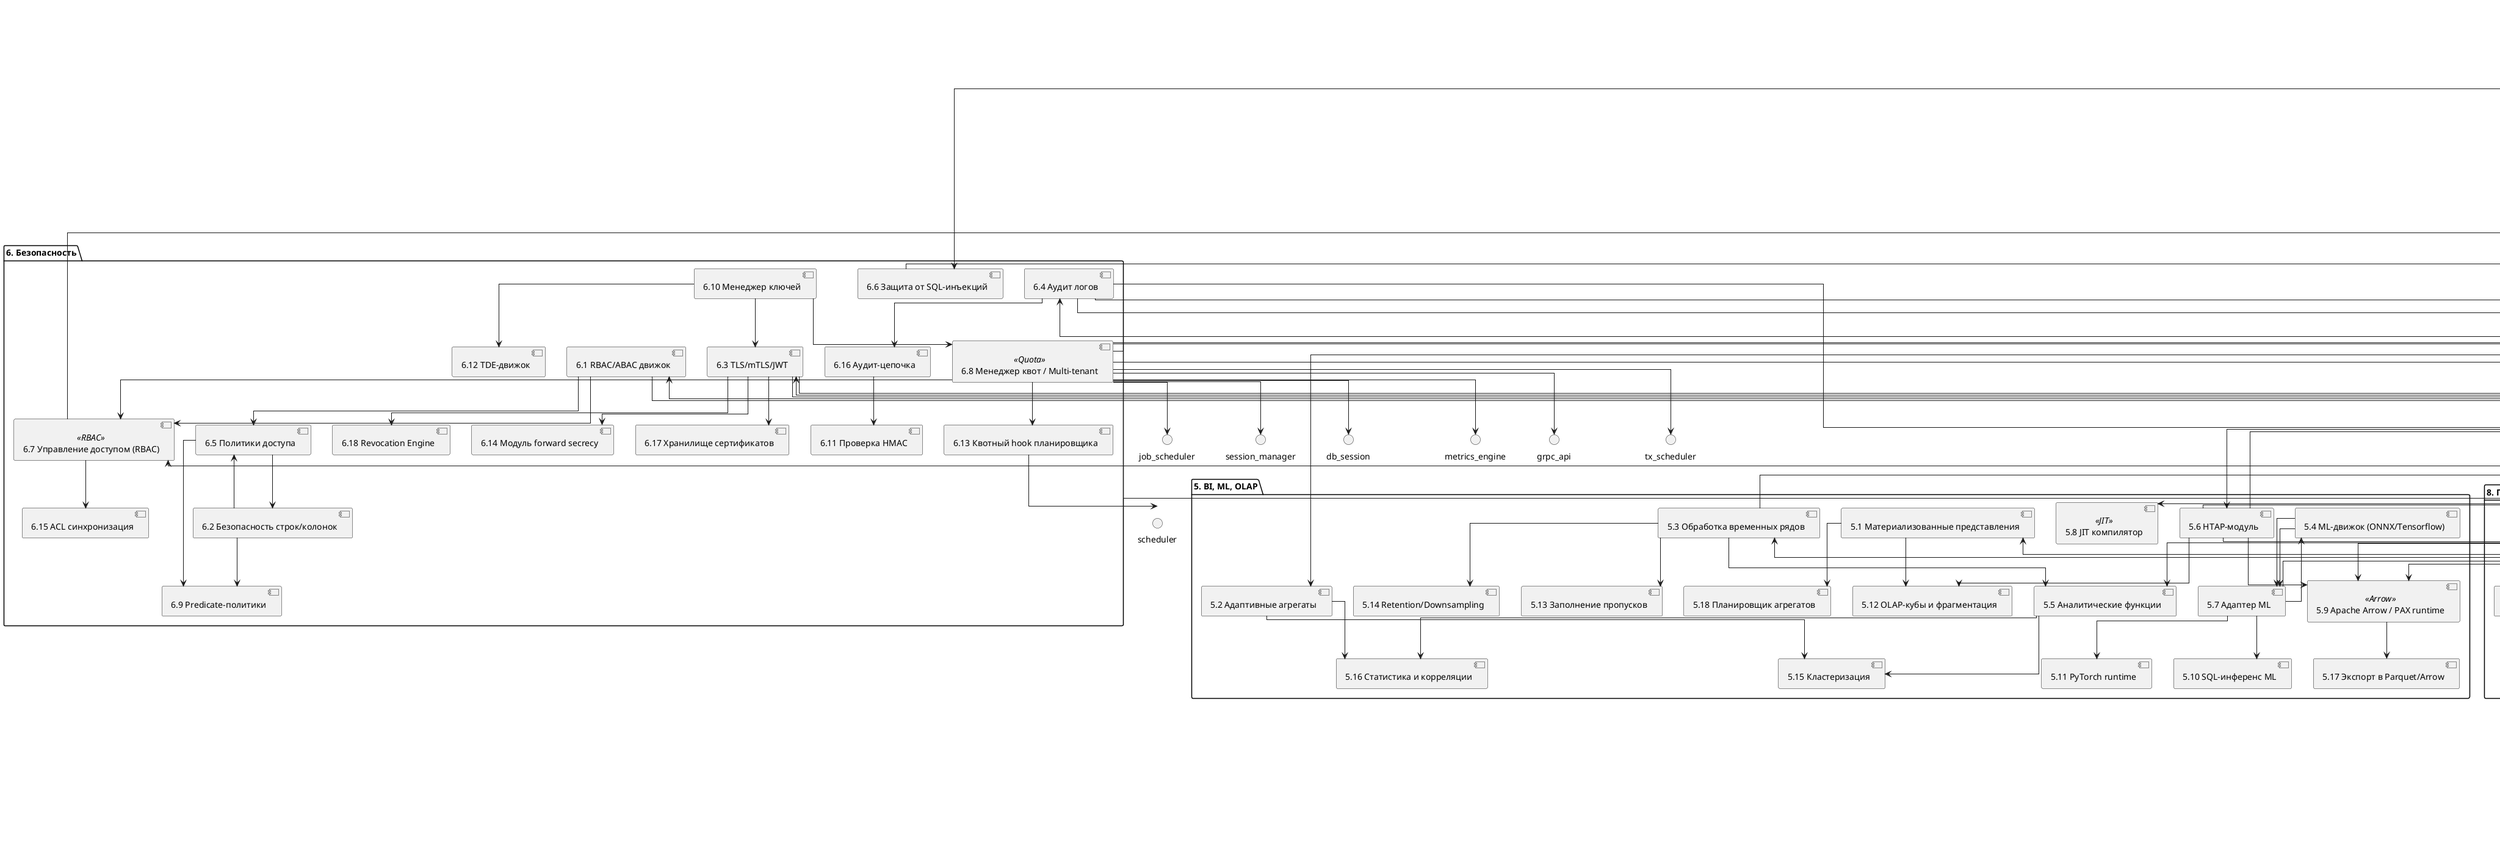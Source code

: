 @startuml
' Архитектура SAP HANA+ с русскими названиями и нумерацией
' Генерируется автоматически

title Архитектура In-Memory РСУБД уровня SAP HANA+

skinparam rectangle {
  StereotypeFontColor black
  StereotypeFontSize 11
}
skinparam shadowing false
skinparam linetype ortho
hide empty members

package "0. Инициализация и системный старт" {
  [0.1 Точка входа] as main <<entrypoint>>
  [0.2 Загрузчик конфигурации] as config_loader
  [0.3 Логгер (stderr/syslog/binary)] as logger
  [0.4 Инициализация платформы] as platform_init
  [0.5 Контроллер запуска] as bootstrap_controller
  [0.6 Безопасность при старте] as security_bootstrap
  [0.7 Инициализация метрик] as metrics_initializer
  [0.8 Watchdog и контроль запуска] as watchdog_init
  [0.9 Инициализация мониторинга] as monitoring_initializer
  [0.10 Менеджер путей логов] as log_path_manager
}

package "1. Архитектура и Хранилище" {
  [1.1 Распределение памяти] as memory_allocator <<NUMA-aware>>
  [1.2 Кэш страниц] as page_cache <<LRU/ARC>>
  [1.3 Колонковое хранилище] as column_store
  [1.4 Строковое хранилище] as row_store
  [1.5 Хранилище JSON] as json_store
  [1.6 Управление шардами] as sharding_manager
  [1.7 Управление партициями] as partition_manager
  [1.8 Авто-ребалансировка] as auto_rebalancer
  [1.9 Компрессия данных] as compression_engine
  [1.10 Индексы] as index_manager <<B+Tree, Bitmap, Hash>>
  [1.11 TTL и вытеснение] as ttl_eviction
  [1.12 Холодное хранилище (SSD)] as cold_storage_fallback
  [1.13 Буферный пул] as buffer_pool
  [1.14 Arrow-слой] as arrow_layout
  [1.15 FOR-кодирование] as for_encoding
  [1.16 Ограничения multi-tenant] as multi_tenant_limiter
  [1.17 Версионированные таблицы] as versioned_tables
  [1.18 Движок горячих/холодных данных] as tiering_engine
  [1.19 Runtime-перераспределение] as repartition_engine
  [1.20 Адаптивные индексы] as adaptive_index_builder
  [1.21 Сжатие delta] as delta_encoding
  [1.22 Сжатие RLE] as rle_encoding
  [1.23 Битовая упаковка] as bitpacking_engine
  [1.24 Prefetch и coloring] as prefetch_manager
  [1.25 Снапшоты и восстановления] as snapshot_store
}

package "2. Транзакционность и Надёжность" {
  [2.1 Движок MVCC] as mvcc_engine
  [2.2 Менеджер снимков] as snapshot_manager
  [2.3 WAL-журнал] as wal_manager
  [2.4 Менеджер транзакций] as txn_manager
  [2.5 Очистка (vacuum)] as gc_vacuum
  [2.6 Уровни изоляции] as isolation_levels
  [2.7 Механизм failover] as failover_engine
  [2.8 Репликация (Raft/Paxos)] as replication
  [2.9 Восстановление после сбоя] as crash_recovery
  [2.10 WAL Writer] as wal_writer <<WAL>>
  [2.11 Служба восстановления] as recovery_service <<Recovery>>
  [2.12 Менеджер блокировок] as lock_manager
  [2.13 Трекинг undo-цепочек] as undo_chain_tracker
  [2.14 Индекс версий TID] as tid_index
  [2.15 Координатор контрольных точек] as checkpoint_coordinator
  [2.16 Коммит-логгер] as commit_logger
  [2.17 Compactor WAL] as wal_compactor
  [2.18 Кворум-детектор] as quorum_detector
}

package "3. SQL и Языки" {
  [3.1 SQL-парсер] as sql_parser
  [3.2 Планировщик SQL] as sql_planner
  [3.3 Оптимизатор SQL] as sql_optimizer
  [3.4 Исполнитель SQL] as sql_executor
  [3.5 Движок UDF] as udf_engine
  [3.6 PL/SQL рантайм] as pl_lang_runtime
  [3.7 DSL-движок] as dsl_engine
  [3.8 Аналитический движок] as analytic_engine
  [3.9 Оптимизатор (Rule-based)] as sql_rule_optimizer
  [3.10 Оптимизатор (Cost-based)] as sql_cost_optimizer
  [3.11 Runtime feedback / Re-optimization] as sql_feedback_engine
  [3.12 Оконные функции] as window_function_engine
  [3.13 ML-инференс в SQL] as ml_inference_engine
  [3.14 JIT-компилятор] as jit_compiler
  [3.15 WASM рантайм] as wasm_runtime
  [3.16 Lua рантайм] as lua_runtime
  [3.17 JSON-функции SQL] as json_sql_engine
  [3.18 MATCH_RECOGNIZE и шаблоны] as pattern_sql_engine
}

package "4. Интерфейсы и Интеграции" {
  [4.1 JDBC-сервер] as jdbc_server
  [4.2 ODBC-шлюз] as odbc_gateway
  [4.3 REST API] as rest_api
  [4.4 GraphQL API] as graphql_api
  [4.5 gRPC-интерфейс] as grpc_interface
  [4.6 CLI-оболочка] as cli_shell
  [4.7 Документация OpenAPI] as openapi_doc
  [4.8 CDC и стриминг] as cdc_streaming
  [4.9 Загрузчик S3/CSV/Parquet] as s3_batch_loader
  [4.10 Внешние хуки] as external_hooks
  [4.11 ETL-движок] as etl_engine
  [4.12 Raft / Consensus Engine] as raft_engine <<Consensus>>
  [4.13 WebSocket API] as websocket_api
  [4.14 JSON:API интерфейс] as json_api
  [4.15 BPMN шлюз] as bpmn_gateway
  [4.16 Webhook-обработчик] as webhook_dispatcher
  [4.17 CDC через Pulsar] as cdc_pulsar
  [4.18 CDC через Kafka] as cdc_kafka
  [4.19 CDC через Redis] as cdc_redis
  [4.20 Версионирование OpenAPI] as openapi_versioning
  [4.21 CLI-админ API] as cli_admin_api
  [4.22 Election Manager] as election_manager
}

package "5. BI, ML, OLAP" {
  [5.1 Материализованные представления] as materialized_views
  [5.2 Адаптивные агрегаты] as adaptive_aggregates
  [5.3 Обработка временных рядов] as time_series_engine
  [5.4 ML-движок (ONNX/Tensorflow)] as ml_runtime
  [5.5 Аналитические функции] as analytics_functions
  [5.6 HTAP-модуль] as htap_manager
  [5.7 Адаптер ML] as ml_adapter
  [5.8 JIT компилятор] as jit_engine <<JIT>>
  [5.9 Apache Arrow / PAX runtime] as arrow_runtime <<Arrow>>
  [5.10 SQL-инференс ML] as sql_inference_engine
  [5.11 PyTorch runtime] as pytorch_runtime
  [5.12 OLAP-кубы и фрагментация] as olap_cube_fragmentation
  [5.13 Заполнение пропусков] as gap_fill_engine
  [5.14 Retention/Downsampling] as retention_policy_engine
  [5.15 Кластеризация] as cluster_analysis_engine
  [5.16 Статистика и корреляции] as statistical_analysis_engine
  [5.17 Экспорт в Parquet/Arrow] as parquet_arrow_exporter
  [5.18 Планировщик агрегатов] as aggregate_scheduler
}

package "6. Безопасность" {
  [6.1 RBAC/ABAC движок] as rbac_abac_engine
  [6.2 Безопасность строк/колонок] as row_col_security
  [6.3 TLS/mTLS/JWT] as tls_mtls_jwt
  [6.4 Аудит логов] as audit_logger
  [6.5 Политики доступа] as access_policies
  [6.6 Защита от SQL-инъекций] as sql_injection_guard
  [6.7 Управление доступом (RBAC)] as access_control <<RBAC>>
  [6.8 Менеджер квот / Multi-tenant] as quota_manager <<Quota>>
  [6.9 Predicate-политики] as predicate_policy_engine
  [6.10 Менеджер ключей] as key_manager
  [6.11 Проверка HMAC] as hmac_integrity_checker
  [6.12 TDE-движок] as tde_engine
  [6.13 Квотный hook планировщика] as quota_scheduler_hook
  [6.14 Модуль forward secrecy] as forward_secrecy_module
  [6.15 ACL синхронизация] as acl_sync_engine
  [6.16 Аудит-цепочка] as audit_chain_logger
  [6.17 Хранилище сертификатов] as cert_store
  [6.18 Revocation Engine] as revocation_engine
}

package "7. Observability и DevOps" {
  [7.1 Prometheus-экспортер] as prometheus_exporter
  [7.2 Трейсинг (OpenTelemetry)] as opentelemetry_tracer
  [7.3 Профилировщик (Flamegraph)] as flamegraph_profiler
  [7.4 Структурированное логирование] as structured_logger
  [7.5 Fuzzer-движок] as fuzzer_engine
  [7.6 CI/CD раннер] as ci_cd_runner
  [7.7 Эволюция схемы] as schema_evolver
  [7.8 Агент трассировки запросов] as tracing_agent <<Tracing>>
  [7.9 Бинарный логгер] as binary_logger
  [7.10 Alerting Engine] as alerting_engine
  [7.11 Query Timeline Viewer] as query_timeline_viewer
  [7.12 Покрытие тестами] as coverage_analyzer
  [7.13 Rollback-планировщик] as rollback_planner
  [7.14 log_event hook] as log_event_hook
  [7.15 Zipkin/Jaeger Exporter] as zipkin_jaeger_exporter
  [7.16 Stress-тестирование] as stress_test_engine
  [7.17 Live reload схемы] as schema_live_reload
}

package "8. Производительность" {
  [8.1 Векторный исполнитель] as vectorized_executor
  [8.2 Адаптивные соединения] as adaptive_joins
  [8.3 Кэш планов] as plan_cache
  [8.4 Адаптивный оптимизатор] as runtime_optimizer
  [8.5 Стриминговый агрегатор] as streaming_aggregator
  [8.6 Arrow-исполнитель] as arrow_executor
  [8.7 Мгновенный snapshot] as instant_snapshot
  [8.8 Grace Hash Join] as grace_hash_join
  [8.9 Feedback от стоимости плана] as plan_cost_feedback
  [8.10 Execution Timeline Analyzer] as execution_timeline_analyzer
  [8.11 Reconfigurator соединений] as join_reconfigurator
  [8.12 Встраиваемый JIT Executor] as codegen_inliner
  [8.13 План-контроль кэша] as plan_eviction_manager
  [8.14 Recompiler для горячих путей] as hot_path_recompiler
  [8.15 Arrow Layout Runtime] as arrow_layout_runtime
  [8.16 Трассируемый Flame Executor] as flame_executor
}

package "9. Расширяемость" {
  [9.1 Песочница UDF] as udf_sandbox
  [9.2 Загрузчик плагинов] as plugin_loader
  [9.3 SQL wire-протокол] as sql_wire_protocol
  [9.4 JSON API] as json_api
  [9.5 Планировщик DSL-задач] as dsl_task_scheduler
  [9.6 UDF Runtime (Lua/WASM)] as udf_runtime
  [9.7 UDF Policy Manager] as udf_policy_manager
  [9.8 Runtime Hot-Reload плагинов] as plugin_hot_reload
  [9.9 Контроль версий плагинов] as plugin_version_control
  [9.10 gRPC Middleware] as grpc_middleware
  [9.11 DSL Cron Scheduler] as dsl_cron_scheduler
  [9.12 PostgreSQL Wire Protocol Layer] as sql_pg_wire_emulator
  [9.13 JSON API Expander] as rest_openapi_expander
}

package "10. Тестируемость" {
  [10.1 Unit-тесты] as unit_test_engine
  [10.2 Интеграционные тесты] as integration_test_harness
  [10.3 Стресс-тесты] as stress_test_runner
  [10.4 Мутационное покрытие] as mutation_coverage
  [10.5 Fuzz-тестирование (ASAN/MSAN)] as fuzz_tester
  [10.6 Soak-тесты] as soak_tester
  [10.7 Benchmark Suite] as benchmark_suite
  [10.8 Fault Injection Engine] as fault_injection_engine
  [10.9 Chaos Testing Framework] as chaos_testing
  [10.10 CI Export Reporter] as ci_report_exporter
  [10.11 Flamegraph Tracer] as flamegraph_tracer
  [10.12 SQL/DSL Test Runner] as sql_dsl_test_runner
}

main --> config_loader
main --> logger
main --> platform_init
main --> bootstrap_controller
main --> memory_allocator
main --> txn_manager
main --> sql_parser
bootstrap_controller --> rest_api
sql_parser --> sql_planner
sql_planner --> sql_optimizer
sql_optimizer --> sql_executor
sql_optimizer --> adaptive_aggregates
sql_optimizer --> plan_cache
sql_optimizer --> runtime_optimizer
sql_executor --> index_manager
sql_executor --> column_store
sql_executor --> row_store
sql_executor --> mvcc_engine
sql_executor --> pl_lang_runtime
sql_executor --> analytic_engine
sql_executor --> adaptive_joins
sql_executor --> streaming_aggregator
sql_executor --> arrow_executor
analytic_engine --> materialized_views
analytic_engine --> analytics_functions
analytic_engine --> vectorized_executor
mvcc_engine --> versioned_tables
mvcc_engine --> snapshot_manager
mvcc_engine --> wal_manager
txn_manager --> mvcc_engine
txn_manager --> gc_vacuum
txn_manager --> isolation_levels
txn_manager --> replication
replication --> failover_engine
crash_recovery --> wal_manager
row_store --> buffer_pool
row_store --> index_manager
column_store --> compression_engine
column_store --> for_encoding
column_store --> arrow_layout
column_store --> index_manager
page_cache --> cold_storage_fallback
ttl_eviction --> cold_storage_fallback
rest_api --> sql_executor
graphql_api --> sql_executor
grpc_interface --> sql_executor
s3_batch_loader --> row_store
s3_batch_loader --> column_store
cdc_streaming --> wal_manager
ml_runtime --> ml_adapter
ml_adapter --> vectorized_executor
udf_engine --> plugin_loader
plugin_loader --> udf_sandbox
opentelemetry_tracer --> sql_executor
flamegraph_profiler --> vectorized_executor
structured_logger --> logger
integration_test_harness --> row_store
integration_test_harness --> column_store
stress_test_runner --> txn_manager
stress_test_runner --> sql_executor
mutation_coverage --> sql_parser
mutation_coverage --> sql_executor
json_store --> sql_executor
sharding_manager --> partition_manager
partition_manager --> row_store
auto_rebalancer --> sharding_manager
multi_tenant_limiter --> buffer_pool
multi_tenant_limiter --> memory_allocator
dsl_engine --> dsl_task_scheduler
jdbc_server --> sql_executor
odbc_gateway --> sql_executor
cli_shell --> sql_parser
openapi_doc --> rest_api
external_hooks --> txn_manager
time_series_engine --> column_store
time_series_engine --> analytics_functions
rbac_abac_engine --> sql_executor
tls_mtls_jwt --> rest_api
tls_mtls_jwt --> grpc_interface
access_policies --> row_col_security
sql_injection_guard --> sql_parser
fuzzer_engine --> sql_executor
fuzzer_engine --> txn_manager
schema_evolver --> row_store
schema_evolver --> column_store
instant_snapshot --> buffer_pool
instant_snapshot --> snapshot_manager
instant_snapshot --> mvcc_engine
ci_cd_runner --> unit_test_engine
ci_cd_runner --> schema_evolver
prometheus_exporter --> buffer_pool
prometheus_exporter --> sql_executor
prometheus_exporter --> opentelemetry_tracer
audit_logger --> sql_executor
audit_logger --> txn_manager
audit_logger --> structured_logger
htap_manager --> analytic_engine
htap_manager --> column_store
htap_manager --> sql_executor
config_loader --> logger
config_loader --> memory_allocator
logger --> structured_logger
platform_init --> memory_allocator
memory_allocator --> buffer_pool
memory_allocator --> multi_tenant_limiter
json_api --> sql_executor
json_api --> rest_api
sql_wire_protocol --> sql_parser
sql_wire_protocol --> sql_executor
buffer_pool --> page_cache
sql_executor --> json_store
sharding_manager --> auto_rebalancer
cold_storage_fallback --> ttl_eviction
wal_writer --> recovery_service
udf_engine --> sql_executor
cdc_streaming --> txn_manager
integration_test_harness --> sql_executor
sql_executor --> udf_engine
dsl_task_scheduler --> dsl_engine
sql_executor --> jdbc_server
sql_executor --> odbc_gateway
sql_executor --> graphql_api
rest_api --> openapi_doc
wal_manager --> cdc_streaming
etl_engine --> s3_batch_loader
txn_manager --> external_hooks
analytic_engine --> time_series_engine
ml_adapter --> ml_runtime
sql_executor --> htap_manager
sql_executor --> rbac_abac_engine
rest_api --> tls_mtls_jwt
txn_manager --> audit_logger
row_col_security --> access_policies
sql_parser --> sql_injection_guard
vectorized_executor --> flamegraph_profiler
sql_executor --> fuzzer_engine
ci_cd_runner --> integration_test_harness
ci_cd_runner --> stress_test_runner
ci_cd_runner --> mutation_coverage
snapshot_manager --> instant_snapshot
sql_wire_protocol --> jdbc_server
sql_wire_protocol --> odbc_gateway
logger --> wal_writer
snapshot_manager --> recovery_service
txn_manager --> recovery_service
platform_init --> raft_engine
sql_executor --> jit_engine
sql_executor --> tracing_agent
access_control --> sql_parser
rest_api --> access_control
column_store --> arrow_runtime
row_store --> arrow_runtime
quota_manager --> access_control
quota_manager --> session_manager
quota_manager --> db_session
quota_manager --> sql_executor
quota_manager --> metrics_engine
quota_manager --> rest_api
quota_manager --> grpc_api
quota_manager --> udf_engine
quota_manager --> tx_scheduler
quota_manager --> job_scheduler
quota_manager --> plan_cache
main --> config_loader
main --> platform_init
main --> logger
main --> security_bootstrap
main --> metrics_initializer
main --> watchdog_init
config_loader --> logger
config_loader --> log_path_manager
platform_init --> watchdog_init
platform_init --> monitoring_initializer
bootstrap_controller --> platform_init
bootstrap_controller --> logger
bootstrap_controller --> security_bootstrap
bootstrap_controller --> metrics_initializer
bootstrap_controller --> monitoring_initializer
memory_allocator --> page_cache
memory_allocator --> buffer_pool
memory_allocator --> prefetch_manager
page_cache --> buffer_pool
buffer_pool --> column_store
buffer_pool --> row_store
buffer_pool --> json_store
column_store --> compression_engine
column_store --> index_manager
column_store --> arrow_layout
column_store --> for_encoding
column_store --> rle_encoding
column_store --> bitpacking_engine
column_store --> adaptive_index_builder
row_store --> compression_engine
row_store --> index_manager
compression_engine --> delta_encoding
compression_engine --> for_encoding
compression_engine --> rle_encoding
index_manager --> adaptive_index_builder
partition_manager --> repartition_engine
sharding_manager --> repartition_engine
sharding_manager --> auto_rebalancer
cold_storage_fallback --> tiering_engine
ttl_eviction --> tiering_engine
versioned_tables --> snapshot_store
txn_manager --> mvcc_engine
txn_manager --> lock_manager
txn_manager --> isolation_levels
txn_manager --> undo_chain_tracker
mvcc_engine --> tid_index
mvcc_engine --> undo_chain_tracker
mvcc_engine --> snapshot_manager
snapshot_manager --> checkpoint_coordinator
snapshot_manager --> wal_manager
wal_manager --> wal_writer
wal_manager --> wal_compactor
wal_writer --> commit_logger
crash_recovery --> snapshot_manager
crash_recovery --> wal_manager
crash_recovery --> recovery_service
replication --> quorum_detector
failover_engine --> quorum_detector
gc_vacuum --> mvcc_engine
gc_vacuum --> tid_index
sql_parser --> sql_planner
sql_planner --> sql_rule_optimizer
sql_planner --> sql_cost_optimizer
sql_cost_optimizer --> sql_feedback_engine
sql_rule_optimizer --> sql_optimizer
sql_feedback_engine --> sql_optimizer
sql_optimizer --> sql_executor
sql_executor --> analytic_engine
sql_executor --> udf_engine
sql_executor --> json_sql_engine
sql_executor --> pattern_sql_engine
sql_executor --> window_function_engine
sql_executor --> jit_compiler
udf_engine --> lua_runtime
udf_engine --> wasm_runtime
dsl_engine --> sql_planner
pl_lang_runtime --> sql_executor
rest_api --> openapi_doc
rest_api --> openapi_versioning
graphql_api --> json_api
grpc_interface --> openapi_doc
grpc_interface --> election_manager
cli_shell --> cli_admin_api
cdc_streaming --> cdc_kafka
cdc_streaming --> cdc_pulsar
cdc_streaming --> cdc_redis
etl_engine --> s3_batch_loader
etl_engine --> external_hooks
etl_engine --> bpmn_gateway
etl_engine --> webhook_dispatcher
raft_engine --> election_manager
raft_engine --> grpc_interface
ml_runtime --> ml_adapter
ml_adapter --> pytorch_runtime
ml_adapter --> sql_inference_engine
materialized_views --> olap_cube_fragmentation
materialized_views --> aggregate_scheduler
adaptive_aggregates --> statistical_analysis_engine
adaptive_aggregates --> cluster_analysis_engine
analytics_functions --> statistical_analysis_engine
analytics_functions --> cluster_analysis_engine
time_series_engine --> gap_fill_engine
time_series_engine --> retention_policy_engine
htap_manager --> arrow_runtime
htap_manager --> olap_cube_fragmentation
arrow_runtime --> parquet_arrow_exporter
quota_manager --> quota_scheduler_hook
quota_scheduler_hook --> scheduler
audit_logger --> audit_chain_logger
audit_chain_logger --> hmac_integrity_checker
tls_mtls_jwt --> cert_store
tls_mtls_jwt --> revocation_engine
tls_mtls_jwt --> forward_secrecy_module
access_policies --> predicate_policy_engine
access_control --> acl_sync_engine
rbac_abac_engine --> access_control
rbac_abac_engine --> access_policies
row_col_security --> predicate_policy_engine
key_manager --> tls_mtls_jwt
key_manager --> tde_engine
key_manager --> quota_manager
structured_logger --> binary_logger
structured_logger --> alerting_engine
structured_logger --> log_event_hook
opentelemetry_tracer --> zipkin_jaeger_exporter
tracing_agent --> query_timeline_viewer
ci_cd_runner --> rollback_planner
fuzzer_engine --> coverage_analyzer
fuzzer_engine --> stress_test_engine
schema_evolver --> schema_live_reload
schema_evolver --> rollback_planner
adaptive_joins --> grace_hash_join
adaptive_joins --> join_reconfigurator
plan_cache --> plan_eviction_manager
plan_cache --> hot_path_recompiler
runtime_optimizer --> plan_cost_feedback
vectorized_executor --> codegen_inliner
arrow_executor --> arrow_layout_runtime
vectorized_executor --> flame_executor
flame_executor --> execution_timeline_analyzer
udf_sandbox --> udf_runtime
udf_sandbox --> udf_policy_manager
plugin_loader --> plugin_hot_reload
plugin_loader --> plugin_version_control
sql_wire_protocol --> sql_pg_wire_emulator
json_api --> rest_openapi_expander
dsl_task_scheduler --> dsl_cron_scheduler
json_api --> grpc_middleware
unit_test_engine --> ci_report_exporter
stress_test_runner --> benchmark_suite
integration_test_harness --> sql_dsl_test_runner
mutation_coverage --> fuzz_tester
stress_test_runner --> fault_injection_engine
fault_injection_engine --> chaos_testing
integration_test_harness --> soak_tester
unit_test_engine --> flamegraph_tracer
@enduml
